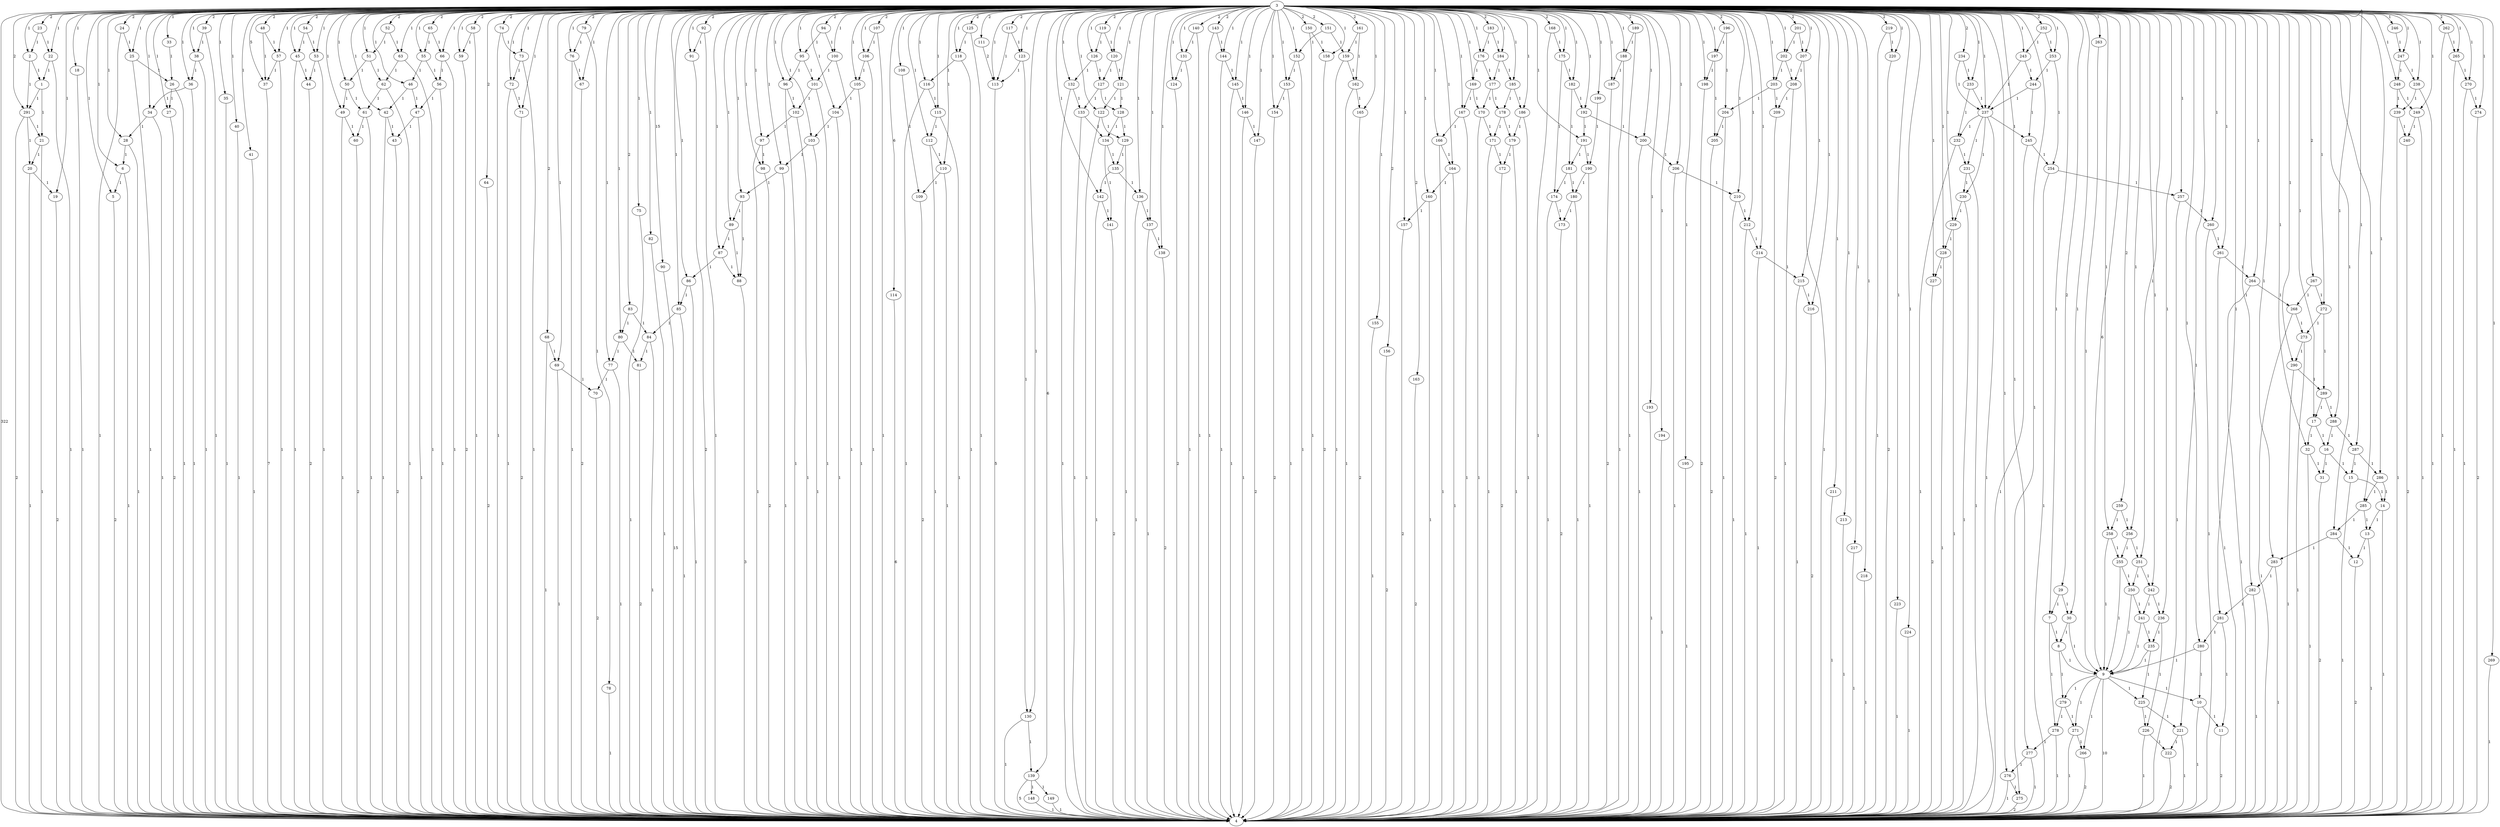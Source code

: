 digraph {
1 -> 21 [label=1];
1 -> 291 [label=1];
2 -> 1 [label=1];
2 -> 291 [label=1];
3 -> 2 [label=1];
3 -> 4 [label=322];
3 -> 5 [label=1];
3 -> 6 [label=1];
3 -> 7 [label=1];
3 -> 9 [label=6];
3 -> 17 [label=1];
3 -> 18 [label=1];
3 -> 19 [label=1];
3 -> 22 [label=1];
3 -> 23 [label=2];
3 -> 24 [label=2];
3 -> 25 [label=1];
3 -> 27 [label=1];
3 -> 28 [label=1];
3 -> 29 [label=2];
3 -> 30 [label=1];
3 -> 32 [label=1];
3 -> 33 [label=1];
3 -> 34 [label=1];
3 -> 35 [label=1];
3 -> 36 [label=1];
3 -> 37 [label=5];
3 -> 38 [label=1];
3 -> 39 [label=2];
3 -> 40 [label=1];
3 -> 41 [label=1];
3 -> 42 [label=1];
3 -> 45 [label=1];
3 -> 46 [label=1];
3 -> 48 [label=2];
3 -> 49 [label=1];
3 -> 50 [label=1];
3 -> 51 [label=1];
3 -> 52 [label=2];
3 -> 53 [label=1];
3 -> 54 [label=2];
3 -> 55 [label=1];
3 -> 57 [label=1];
3 -> 58 [label=2];
3 -> 59 [label=1];
3 -> 63 [label=1];
3 -> 64 [label=2];
3 -> 65 [label=2];
3 -> 66 [label=1];
3 -> 67 [label=1];
3 -> 68 [label=2];
3 -> 69 [label=1];
3 -> 71 [label=1];
3 -> 72 [label=1];
3 -> 73 [label=1];
3 -> 74 [label=2];
3 -> 75 [label=1];
3 -> 76 [label=1];
3 -> 77 [label=1];
3 -> 79 [label=2];
3 -> 80 [label=1];
3 -> 82 [label=1];
3 -> 83 [label=2];
3 -> 85 [label=1];
3 -> 86 [label=1];
3 -> 87 [label=1];
3 -> 89 [label=1];
3 -> 90 [label=15];
3 -> 91 [label=1];
3 -> 92 [label=2];
3 -> 93 [label=1];
3 -> 94 [label=2];
3 -> 95 [label=1];
3 -> 96 [label=1];
3 -> 97 [label=1];
3 -> 98 [label=1];
3 -> 99 [label=1];
3 -> 100 [label=1];
3 -> 103 [label=1];
3 -> 104 [label=1];
3 -> 105 [label=1];
3 -> 106 [label=1];
3 -> 107 [label=2];
3 -> 108 [label=1];
3 -> 110 [label=1];
3 -> 111 [label=2];
3 -> 112 [label=1];
3 -> 113 [label=1];
3 -> 114 [label=6];
3 -> 115 [label=1];
3 -> 116 [label=1];
3 -> 117 [label=2];
3 -> 118 [label=1];
3 -> 119 [label=2];
3 -> 120 [label=1];
3 -> 121 [label=1];
3 -> 122 [label=1];
3 -> 123 [label=1];
3 -> 124 [label=1];
3 -> 125 [label=2];
3 -> 126 [label=1];
3 -> 130 [label=1];
3 -> 131 [label=1];
3 -> 132 [label=1];
3 -> 136 [label=1];
3 -> 137 [label=1];
3 -> 138 [label=1];
3 -> 139 [label=6];
3 -> 140 [label=2];
3 -> 142 [label=1];
3 -> 143 [label=2];
3 -> 144 [label=1];
3 -> 145 [label=1];
3 -> 146 [label=1];
3 -> 147 [label=1];
3 -> 150 [label=2];
3 -> 151 [label=2];
3 -> 152 [label=1];
3 -> 153 [label=1];
3 -> 154 [label=1];
3 -> 155 [label=1];
3 -> 156 [label=2];
3 -> 157 [label=1];
3 -> 158 [label=1];
3 -> 160 [label=1];
3 -> 161 [label=2];
3 -> 163 [label=2];
3 -> 164 [label=1];
3 -> 165 [label=1];
3 -> 166 [label=1];
3 -> 167 [label=1];
3 -> 168 [label=2];
3 -> 169 [label=1];
3 -> 175 [label=1];
3 -> 176 [label=1];
3 -> 182 [label=1];
3 -> 183 [label=2];
3 -> 184 [label=1];
3 -> 185 [label=1];
3 -> 186 [label=1];
3 -> 187 [label=1];
3 -> 188 [label=1];
3 -> 189 [label=2];
3 -> 191 [label=1];
3 -> 192 [label=1];
3 -> 193 [label=1];
3 -> 194 [label=1];
3 -> 195 [label=1];
3 -> 196 [label=2];
3 -> 197 [label=1];
3 -> 198 [label=1];
3 -> 199 [label=1];
3 -> 200 [label=1];
3 -> 201 [label=2];
3 -> 202 [label=1];
3 -> 203 [label=1];
3 -> 206 [label=1];
3 -> 207 [label=1];
3 -> 210 [label=1];
3 -> 211 [label=1];
3 -> 212 [label=1];
3 -> 213 [label=1];
3 -> 214 [label=1];
3 -> 215 [label=1];
3 -> 216 [label=1];
3 -> 217 [label=1];
3 -> 218 [label=1];
3 -> 219 [label=2];
3 -> 220 [label=1];
3 -> 221 [label=1];
3 -> 223 [label=1];
3 -> 224 [label=1];
3 -> 227 [label=1];
3 -> 228 [label=1];
3 -> 229 [label=1];
3 -> 233 [label=1];
3 -> 234 [label=2];
3 -> 236 [label=1];
3 -> 237 [label=1];
3 -> 238 [label=1];
3 -> 242 [label=1];
3 -> 243 [label=1];
3 -> 246 [label=1];
3 -> 247 [label=1];
3 -> 248 [label=1];
3 -> 249 [label=1];
3 -> 251 [label=1];
3 -> 252 [label=2];
3 -> 253 [label=1];
3 -> 256 [label=1];
3 -> 257 [label=1];
3 -> 258 [label=1];
3 -> 259 [label=2];
3 -> 260 [label=1];
3 -> 261 [label=1];
3 -> 262 [label=2];
3 -> 263 [label=1];
3 -> 264 [label=1];
3 -> 265 [label=1];
3 -> 267 [label=2];
3 -> 269 [label=1];
3 -> 270 [label=1];
3 -> 272 [label=1];
3 -> 274 [label=1];
3 -> 275 [label=1];
3 -> 276 [label=1];
3 -> 277 [label=1];
3 -> 280 [label=1];
3 -> 281 [label=1];
3 -> 282 [label=1];
3 -> 283 [label=1];
3 -> 284 [label=1];
3 -> 285 [label=1];
3 -> 286 [label=1];
3 -> 287 [label=1];
3 -> 288 [label=1];
3 -> 290 [label=1];
3 -> 291 [label=2];
5 -> 4 [label=2];
6 -> 4 [label=1];
6 -> 5 [label=1];
7 -> 8 [label=1];
7 -> 278 [label=1];
8 -> 9 [label=1];
8 -> 279 [label=1];
9 -> 4 [label=10];
9 -> 10 [label=1];
9 -> 225 [label=1];
9 -> 266 [label=1];
9 -> 271 [label=1];
9 -> 279 [label=1];
10 -> 4 [label=1];
10 -> 11 [label=1];
11 -> 4 [label=2];
12 -> 4 [label=2];
13 -> 4 [label=1];
13 -> 12 [label=1];
14 -> 4 [label=1];
14 -> 13 [label=1];
15 -> 4 [label=1];
15 -> 14 [label=1];
16 -> 15 [label=1];
16 -> 31 [label=1];
17 -> 16 [label=1];
17 -> 32 [label=1];
18 -> 4 [label=1];
19 -> 4 [label=2];
20 -> 4 [label=1];
20 -> 19 [label=1];
21 -> 4 [label=1];
21 -> 20 [label=1];
22 -> 1 [label=1];
22 -> 4 [label=1];
23 -> 2 [label=1];
23 -> 22 [label=1];
24 -> 4 [label=1];
24 -> 25 [label=1];
25 -> 4 [label=1];
25 -> 26 [label=1];
26 -> 4 [label=1];
26 -> 27 [label=1];
27 -> 4 [label=2];
28 -> 4 [label=1];
28 -> 6 [label=1];
29 -> 7 [label=1];
29 -> 30 [label=1];
30 -> 8 [label=1];
30 -> 9 [label=1];
31 -> 4 [label=2];
32 -> 4 [label=1];
32 -> 31 [label=1];
33 -> 26 [label=1];
34 -> 4 [label=1];
34 -> 28 [label=1];
35 -> 4 [label=1];
36 -> 4 [label=1];
36 -> 34 [label=1];
37 -> 4 [label=7];
38 -> 4 [label=1];
38 -> 36 [label=1];
39 -> 4 [label=1];
39 -> 38 [label=1];
40 -> 4 [label=1];
41 -> 4 [label=1];
42 -> 4 [label=1];
42 -> 43 [label=1];
43 -> 4 [label=2];
44 -> 4 [label=2];
45 -> 4 [label=1];
45 -> 44 [label=1];
46 -> 42 [label=1];
46 -> 47 [label=1];
47 -> 4 [label=1];
47 -> 43 [label=1];
48 -> 37 [label=1];
48 -> 57 [label=1];
49 -> 4 [label=1];
49 -> 60 [label=1];
50 -> 49 [label=1];
50 -> 61 [label=1];
51 -> 50 [label=1];
51 -> 62 [label=1];
52 -> 51 [label=1];
52 -> 63 [label=1];
53 -> 4 [label=1];
53 -> 44 [label=1];
54 -> 45 [label=1];
54 -> 53 [label=1];
55 -> 46 [label=1];
55 -> 56 [label=1];
56 -> 4 [label=1];
56 -> 47 [label=1];
57 -> 4 [label=1];
57 -> 37 [label=1];
58 -> 4 [label=1];
58 -> 59 [label=1];
59 -> 4 [label=2];
60 -> 4 [label=2];
61 -> 4 [label=1];
61 -> 60 [label=1];
62 -> 4 [label=1];
62 -> 61 [label=1];
63 -> 4 [label=1];
63 -> 62 [label=1];
64 -> 4 [label=2];
65 -> 55 [label=1];
65 -> 66 [label=1];
66 -> 4 [label=1];
66 -> 56 [label=1];
67 -> 4 [label=2];
68 -> 4 [label=1];
68 -> 69 [label=1];
69 -> 4 [label=1];
69 -> 70 [label=1];
70 -> 4 [label=2];
71 -> 4 [label=2];
72 -> 4 [label=1];
72 -> 71 [label=1];
73 -> 4 [label=1];
73 -> 72 [label=1];
74 -> 4 [label=1];
74 -> 73 [label=1];
75 -> 4 [label=1];
76 -> 4 [label=1];
76 -> 67 [label=1];
77 -> 4 [label=1];
77 -> 70 [label=1];
78 -> 4 [label=1];
79 -> 76 [label=1];
79 -> 78 [label=1];
80 -> 77 [label=1];
80 -> 81 [label=1];
81 -> 4 [label=2];
82 -> 4 [label=1];
83 -> 80 [label=1];
83 -> 84 [label=1];
84 -> 4 [label=1];
84 -> 81 [label=1];
85 -> 4 [label=1];
85 -> 84 [label=1];
86 -> 4 [label=1];
86 -> 85 [label=1];
87 -> 86 [label=1];
87 -> 88 [label=1];
88 -> 4 [label=3];
89 -> 87 [label=1];
89 -> 88 [label=1];
90 -> 4 [label=15];
91 -> 4 [label=2];
92 -> 4 [label=1];
92 -> 91 [label=1];
93 -> 88 [label=1];
93 -> 89 [label=1];
94 -> 95 [label=1];
94 -> 100 [label=1];
95 -> 96 [label=1];
95 -> 101 [label=1];
96 -> 4 [label=1];
96 -> 102 [label=1];
97 -> 4 [label=1];
97 -> 98 [label=1];
98 -> 4 [label=2];
99 -> 4 [label=1];
99 -> 93 [label=1];
100 -> 4 [label=1];
100 -> 101 [label=1];
101 -> 4 [label=1];
101 -> 102 [label=1];
102 -> 4 [label=1];
102 -> 97 [label=1];
103 -> 4 [label=1];
103 -> 99 [label=1];
104 -> 4 [label=1];
104 -> 103 [label=1];
105 -> 4 [label=1];
105 -> 104 [label=1];
106 -> 4 [label=1];
106 -> 105 [label=1];
107 -> 4 [label=1];
107 -> 106 [label=1];
108 -> 109 [label=1];
109 -> 4 [label=2];
110 -> 4 [label=1];
110 -> 109 [label=1];
111 -> 113 [label=2];
112 -> 4 [label=1];
112 -> 110 [label=1];
113 -> 4 [label=5];
114 -> 4 [label=6];
115 -> 4 [label=1];
115 -> 112 [label=1];
116 -> 4 [label=1];
116 -> 115 [label=1];
117 -> 113 [label=1];
117 -> 123 [label=1];
118 -> 4 [label=1];
118 -> 116 [label=1];
119 -> 120 [label=1];
119 -> 126 [label=1];
120 -> 121 [label=1];
120 -> 127 [label=1];
121 -> 122 [label=1];
121 -> 128 [label=1];
122 -> 4 [label=1];
122 -> 129 [label=1];
123 -> 113 [label=1];
123 -> 130 [label=1];
124 -> 4 [label=2];
125 -> 4 [label=1];
125 -> 118 [label=1];
126 -> 127 [label=1];
126 -> 132 [label=1];
127 -> 128 [label=1];
127 -> 133 [label=1];
128 -> 129 [label=1];
128 -> 134 [label=1];
129 -> 4 [label=1];
129 -> 135 [label=1];
130 -> 4 [label=1];
130 -> 139 [label=1];
131 -> 4 [label=1];
131 -> 124 [label=1];
132 -> 4 [label=1];
132 -> 133 [label=1];
133 -> 4 [label=1];
133 -> 134 [label=1];
134 -> 135 [label=1];
134 -> 141 [label=1];
135 -> 136 [label=1];
135 -> 142 [label=1];
136 -> 4 [label=1];
136 -> 137 [label=1];
137 -> 4 [label=1];
137 -> 138 [label=1];
138 -> 4 [label=2];
139 -> 4 [label=5];
139 -> 148 [label=1];
139 -> 149 [label=1];
140 -> 4 [label=1];
140 -> 131 [label=1];
141 -> 4 [label=2];
142 -> 4 [label=1];
142 -> 141 [label=1];
143 -> 4 [label=1];
143 -> 144 [label=1];
144 -> 4 [label=1];
144 -> 145 [label=1];
145 -> 4 [label=1];
145 -> 146 [label=1];
146 -> 4 [label=1];
146 -> 147 [label=1];
147 -> 4 [label=2];
148 -> 4 [label=1];
149 -> 4 [label=1];
150 -> 4 [label=1];
150 -> 158 [label=1];
151 -> 152 [label=1];
151 -> 159 [label=1];
152 -> 4 [label=1];
152 -> 153 [label=1];
153 -> 4 [label=1];
153 -> 154 [label=1];
154 -> 4 [label=2];
155 -> 4 [label=1];
156 -> 4 [label=2];
157 -> 4 [label=2];
158 -> 4 [label=2];
159 -> 4 [label=1];
159 -> 162 [label=1];
160 -> 4 [label=1];
160 -> 157 [label=1];
161 -> 159 [label=1];
161 -> 162 [label=1];
162 -> 4 [label=1];
162 -> 165 [label=1];
163 -> 4 [label=2];
164 -> 4 [label=1];
164 -> 160 [label=1];
165 -> 4 [label=2];
166 -> 4 [label=1];
166 -> 164 [label=1];
167 -> 4 [label=1];
167 -> 166 [label=1];
168 -> 4 [label=1];
168 -> 175 [label=1];
169 -> 167 [label=1];
169 -> 170 [label=1];
170 -> 4 [label=1];
170 -> 171 [label=1];
171 -> 4 [label=1];
171 -> 172 [label=1];
172 -> 4 [label=2];
173 -> 4 [label=2];
174 -> 4 [label=1];
174 -> 173 [label=1];
175 -> 174 [label=1];
175 -> 182 [label=1];
176 -> 169 [label=1];
176 -> 177 [label=1];
177 -> 170 [label=1];
177 -> 178 [label=1];
178 -> 171 [label=1];
178 -> 179 [label=1];
179 -> 4 [label=1];
179 -> 172 [label=1];
180 -> 4 [label=1];
180 -> 173 [label=1];
181 -> 174 [label=1];
181 -> 180 [label=1];
182 -> 181 [label=1];
182 -> 192 [label=1];
183 -> 176 [label=1];
183 -> 184 [label=1];
184 -> 177 [label=1];
184 -> 185 [label=1];
185 -> 178 [label=1];
185 -> 186 [label=1];
186 -> 4 [label=1];
186 -> 179 [label=1];
187 -> 4 [label=2];
188 -> 4 [label=1];
188 -> 187 [label=1];
189 -> 4 [label=1];
189 -> 188 [label=1];
190 -> 4 [label=1];
190 -> 180 [label=1];
191 -> 181 [label=1];
191 -> 190 [label=1];
192 -> 191 [label=1];
192 -> 200 [label=1];
193 -> 4 [label=1];
194 -> 4 [label=1];
195 -> 4 [label=1];
196 -> 197 [label=1];
196 -> 204 [label=1];
197 -> 198 [label=1];
197 -> 205 [label=1];
198 -> 4 [label=2];
199 -> 190 [label=1];
200 -> 4 [label=1];
200 -> 206 [label=1];
201 -> 202 [label=1];
201 -> 207 [label=1];
202 -> 203 [label=1];
202 -> 208 [label=1];
203 -> 204 [label=1];
203 -> 209 [label=1];
204 -> 4 [label=1];
204 -> 205 [label=1];
205 -> 4 [label=2];
206 -> 4 [label=1];
206 -> 210 [label=1];
207 -> 4 [label=1];
207 -> 208 [label=1];
208 -> 4 [label=1];
208 -> 209 [label=1];
209 -> 4 [label=2];
210 -> 4 [label=1];
210 -> 212 [label=1];
211 -> 4 [label=1];
212 -> 4 [label=1];
212 -> 214 [label=1];
213 -> 4 [label=1];
214 -> 4 [label=1];
214 -> 215 [label=1];
215 -> 4 [label=1];
215 -> 216 [label=1];
216 -> 4 [label=2];
217 -> 4 [label=1];
218 -> 4 [label=1];
219 -> 4 [label=1];
219 -> 220 [label=1];
220 -> 4 [label=2];
221 -> 4 [label=1];
221 -> 222 [label=1];
222 -> 4 [label=2];
223 -> 4 [label=1];
224 -> 4 [label=1];
225 -> 221 [label=1];
225 -> 226 [label=1];
226 -> 4 [label=1];
226 -> 222 [label=1];
227 -> 4 [label=2];
228 -> 4 [label=1];
228 -> 227 [label=1];
229 -> 4 [label=1];
229 -> 228 [label=1];
230 -> 4 [label=1];
230 -> 229 [label=1];
231 -> 4 [label=1];
231 -> 230 [label=1];
232 -> 4 [label=1];
232 -> 231 [label=1];
233 -> 232 [label=1];
233 -> 237 [label=1];
234 -> 233 [label=1];
234 -> 237 [label=1];
235 -> 9 [label=1];
235 -> 225 [label=1];
236 -> 226 [label=1];
236 -> 235 [label=1];
237 -> 4 [label=1];
237 -> 230 [label=1];
237 -> 231 [label=1];
237 -> 232 [label=1];
237 -> 245 [label=1];
238 -> 4 [label=1];
238 -> 239 [label=1];
239 -> 4 [label=1];
239 -> 240 [label=1];
240 -> 4 [label=2];
241 -> 9 [label=1];
241 -> 235 [label=1];
242 -> 236 [label=1];
242 -> 241 [label=1];
243 -> 237 [label=1];
243 -> 244 [label=1];
244 -> 237 [label=1];
244 -> 245 [label=1];
245 -> 4 [label=1];
245 -> 254 [label=1];
246 -> 247 [label=1];
247 -> 238 [label=1];
247 -> 248 [label=1];
248 -> 239 [label=1];
248 -> 249 [label=1];
249 -> 4 [label=1];
249 -> 240 [label=1];
250 -> 9 [label=1];
250 -> 241 [label=1];
251 -> 242 [label=1];
251 -> 250 [label=1];
252 -> 243 [label=1];
252 -> 253 [label=1];
253 -> 244 [label=1];
253 -> 254 [label=1];
254 -> 4 [label=1];
254 -> 257 [label=1];
255 -> 9 [label=1];
255 -> 250 [label=1];
256 -> 251 [label=1];
256 -> 255 [label=1];
257 -> 4 [label=1];
257 -> 260 [label=1];
258 -> 9 [label=1];
258 -> 255 [label=1];
259 -> 256 [label=1];
259 -> 258 [label=1];
260 -> 4 [label=1];
260 -> 261 [label=1];
261 -> 4 [label=1];
261 -> 264 [label=1];
262 -> 4 [label=1];
262 -> 265 [label=1];
263 -> 9 [label=1];
264 -> 4 [label=1];
264 -> 268 [label=1];
265 -> 4 [label=1];
265 -> 270 [label=1];
266 -> 4 [label=2];
267 -> 268 [label=1];
267 -> 272 [label=1];
268 -> 4 [label=1];
268 -> 273 [label=1];
269 -> 4 [label=1];
270 -> 4 [label=1];
270 -> 274 [label=1];
271 -> 4 [label=1];
271 -> 266 [label=1];
272 -> 273 [label=1];
272 -> 289 [label=1];
273 -> 4 [label=1];
273 -> 290 [label=1];
274 -> 4 [label=2];
275 -> 4 [label=2];
276 -> 4 [label=1];
276 -> 275 [label=1];
277 -> 4 [label=1];
277 -> 276 [label=1];
278 -> 4 [label=1];
278 -> 277 [label=1];
279 -> 271 [label=1];
279 -> 278 [label=1];
280 -> 9 [label=1];
280 -> 10 [label=1];
281 -> 11 [label=1];
281 -> 280 [label=1];
282 -> 4 [label=1];
282 -> 281 [label=1];
283 -> 4 [label=1];
283 -> 282 [label=1];
284 -> 12 [label=1];
284 -> 283 [label=1];
285 -> 13 [label=1];
285 -> 284 [label=1];
286 -> 14 [label=1];
286 -> 285 [label=1];
287 -> 15 [label=1];
287 -> 286 [label=1];
288 -> 16 [label=1];
288 -> 287 [label=1];
289 -> 17 [label=1];
289 -> 288 [label=1];
290 -> 4 [label=1];
290 -> 289 [label=1];
291 -> 4 [label=2];
291 -> 20 [label=1];
291 -> 21 [label=1];
}